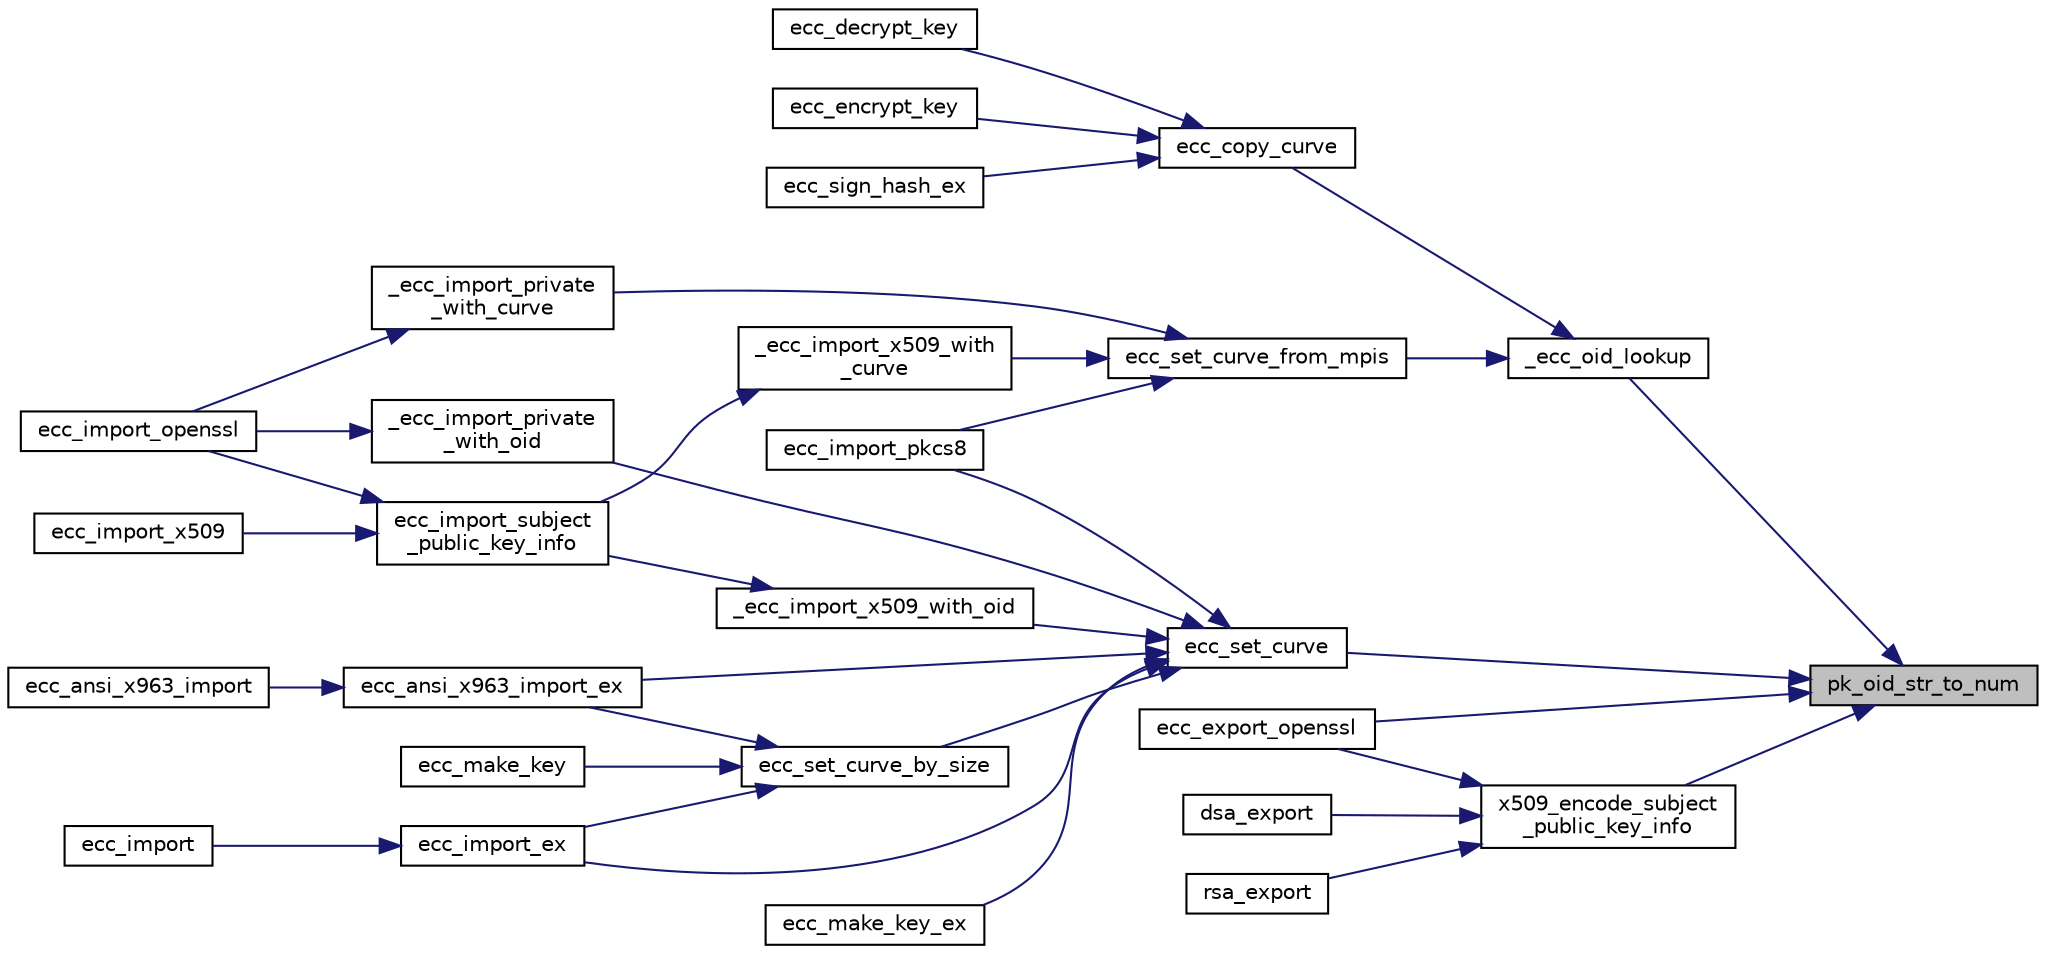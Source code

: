 digraph "pk_oid_str_to_num"
{
 // LATEX_PDF_SIZE
  edge [fontname="Helvetica",fontsize="10",labelfontname="Helvetica",labelfontsize="10"];
  node [fontname="Helvetica",fontsize="10",shape=record];
  rankdir="RL";
  Node1007 [label="pk_oid_str_to_num",height=0.2,width=0.4,color="black", fillcolor="grey75", style="filled", fontcolor="black",tooltip=" "];
  Node1007 -> Node1008 [dir="back",color="midnightblue",fontsize="10",style="solid"];
  Node1008 [label="_ecc_oid_lookup",height=0.2,width=0.4,color="black", fillcolor="white", style="filled",URL="$ecc__set__curve__internal_8c.html#a3d657756a1e38d4f275973a9a0f98fd1",tooltip=" "];
  Node1008 -> Node1009 [dir="back",color="midnightblue",fontsize="10",style="solid"];
  Node1009 [label="ecc_copy_curve",height=0.2,width=0.4,color="black", fillcolor="white", style="filled",URL="$ecc__set__curve__internal_8c.html#aa65ad9426232274db6f50ae2ba05a600",tooltip=" "];
  Node1009 -> Node1010 [dir="back",color="midnightblue",fontsize="10",style="solid"];
  Node1010 [label="ecc_decrypt_key",height=0.2,width=0.4,color="black", fillcolor="white", style="filled",URL="$ecc__decrypt__key_8c.html#adfbc21632ec24dad838fa0700154a57d",tooltip="Decrypt an ECC encrypted key."];
  Node1009 -> Node1011 [dir="back",color="midnightblue",fontsize="10",style="solid"];
  Node1011 [label="ecc_encrypt_key",height=0.2,width=0.4,color="black", fillcolor="white", style="filled",URL="$ecc__encrypt__key_8c.html#a16164f1e295b1c88e6b81a9ece26cd70",tooltip="Encrypt a symmetric key with ECC."];
  Node1009 -> Node1012 [dir="back",color="midnightblue",fontsize="10",style="solid"];
  Node1012 [label="ecc_sign_hash_ex",height=0.2,width=0.4,color="black", fillcolor="white", style="filled",URL="$ecc__sign__hash_8c.html#a96afaf55b03386145e3061fc42a9636b",tooltip="Sign a message digest."];
  Node1008 -> Node1013 [dir="back",color="midnightblue",fontsize="10",style="solid"];
  Node1013 [label="ecc_set_curve_from_mpis",height=0.2,width=0.4,color="black", fillcolor="white", style="filled",URL="$ecc__set__curve__internal_8c.html#a5058c67d67d65a00c30b08ee3c0149f1",tooltip=" "];
  Node1013 -> Node1014 [dir="back",color="midnightblue",fontsize="10",style="solid"];
  Node1014 [label="_ecc_import_private\l_with_curve",height=0.2,width=0.4,color="black", fillcolor="white", style="filled",URL="$ecc__import__openssl_8c.html#adcadf3f801ec6d9091ab3d7001e3295e",tooltip=" "];
  Node1014 -> Node1015 [dir="back",color="midnightblue",fontsize="10",style="solid"];
  Node1015 [label="ecc_import_openssl",height=0.2,width=0.4,color="black", fillcolor="white", style="filled",URL="$ecc__import__openssl_8c.html#a62e764a9d768652402f730abef32780a",tooltip=" "];
  Node1013 -> Node1016 [dir="back",color="midnightblue",fontsize="10",style="solid"];
  Node1016 [label="ecc_import_pkcs8",height=0.2,width=0.4,color="black", fillcolor="white", style="filled",URL="$ecc__import__pkcs8_8c.html#a0f0e747f119685eee3cc412f4480c52e",tooltip=" "];
  Node1013 -> Node1017 [dir="back",color="midnightblue",fontsize="10",style="solid"];
  Node1017 [label="_ecc_import_x509_with\l_curve",height=0.2,width=0.4,color="black", fillcolor="white", style="filled",URL="$ecc__import__x509_8c.html#adf48b3ba468c0324055e9413a82d39f5",tooltip=" "];
  Node1017 -> Node1018 [dir="back",color="midnightblue",fontsize="10",style="solid"];
  Node1018 [label="ecc_import_subject\l_public_key_info",height=0.2,width=0.4,color="black", fillcolor="white", style="filled",URL="$ecc__import__x509_8c.html#a6e24f3e6a3975c4d9e261a6031cab7b5",tooltip=" "];
  Node1018 -> Node1015 [dir="back",color="midnightblue",fontsize="10",style="solid"];
  Node1018 -> Node1019 [dir="back",color="midnightblue",fontsize="10",style="solid"];
  Node1019 [label="ecc_import_x509",height=0.2,width=0.4,color="black", fillcolor="white", style="filled",URL="$ecc__import__x509_8c.html#abd7477bc1144cdfd4f9e2da835eefbf6",tooltip="Import an ECC key from a X.509 certificate."];
  Node1007 -> Node1020 [dir="back",color="midnightblue",fontsize="10",style="solid"];
  Node1020 [label="ecc_export_openssl",height=0.2,width=0.4,color="black", fillcolor="white", style="filled",URL="$ecc__export__openssl_8c.html#ab5c65063bc8916dc0d87a77bdecbc626",tooltip="Export an ECC key as a binary packet."];
  Node1007 -> Node1021 [dir="back",color="midnightblue",fontsize="10",style="solid"];
  Node1021 [label="ecc_set_curve",height=0.2,width=0.4,color="black", fillcolor="white", style="filled",URL="$ecc__set__curve_8c.html#ae59e3d6f85b87d050df0ece7c6f5c661",tooltip=" "];
  Node1021 -> Node1022 [dir="back",color="midnightblue",fontsize="10",style="solid"];
  Node1022 [label="ecc_ansi_x963_import_ex",height=0.2,width=0.4,color="black", fillcolor="white", style="filled",URL="$ecc__ansi__x963__import_8c.html#a5fe5cc4b4d9072dbf3c4d2b6f7f26282",tooltip=" "];
  Node1022 -> Node1023 [dir="back",color="midnightblue",fontsize="10",style="solid"];
  Node1023 [label="ecc_ansi_x963_import",height=0.2,width=0.4,color="black", fillcolor="white", style="filled",URL="$ecc__ansi__x963__import_8c.html#a83af689aa24cc4abd654f877084e23d5",tooltip="Import an ANSI X9.63 format public key."];
  Node1021 -> Node1024 [dir="back",color="midnightblue",fontsize="10",style="solid"];
  Node1024 [label="ecc_import_ex",height=0.2,width=0.4,color="black", fillcolor="white", style="filled",URL="$ecc__import_8c.html#ab9bceabc3a4d16f6b714325ac383e024",tooltip="Import an ECC key from a binary packet, using user supplied domain params rather than one of the NIST..."];
  Node1024 -> Node1025 [dir="back",color="midnightblue",fontsize="10",style="solid"];
  Node1025 [label="ecc_import",height=0.2,width=0.4,color="black", fillcolor="white", style="filled",URL="$ecc__import_8c.html#aa2f73e9fe5de2132d2716638e2ff7ca8",tooltip="Import an ECC key from a binary packet."];
  Node1021 -> Node1026 [dir="back",color="midnightblue",fontsize="10",style="solid"];
  Node1026 [label="_ecc_import_private\l_with_oid",height=0.2,width=0.4,color="black", fillcolor="white", style="filled",URL="$ecc__import__openssl_8c.html#a575520694cdd251fbe84b186a1d3d102",tooltip=" "];
  Node1026 -> Node1015 [dir="back",color="midnightblue",fontsize="10",style="solid"];
  Node1021 -> Node1016 [dir="back",color="midnightblue",fontsize="10",style="solid"];
  Node1021 -> Node1027 [dir="back",color="midnightblue",fontsize="10",style="solid"];
  Node1027 [label="_ecc_import_x509_with_oid",height=0.2,width=0.4,color="black", fillcolor="white", style="filled",URL="$ecc__import__x509_8c.html#a95f6b54b054138d6b43afc3876908bad",tooltip=" "];
  Node1027 -> Node1018 [dir="back",color="midnightblue",fontsize="10",style="solid"];
  Node1021 -> Node1028 [dir="back",color="midnightblue",fontsize="10",style="solid"];
  Node1028 [label="ecc_make_key_ex",height=0.2,width=0.4,color="black", fillcolor="white", style="filled",URL="$ecc__make__key_8c.html#aa162146ab36462700056738f96b2dfcb",tooltip=" "];
  Node1021 -> Node1029 [dir="back",color="midnightblue",fontsize="10",style="solid"];
  Node1029 [label="ecc_set_curve_by_size",height=0.2,width=0.4,color="black", fillcolor="white", style="filled",URL="$ecc__set__curve_8c.html#ae380263c82c1fe0cde8dc08e89f7940c",tooltip=" "];
  Node1029 -> Node1022 [dir="back",color="midnightblue",fontsize="10",style="solid"];
  Node1029 -> Node1024 [dir="back",color="midnightblue",fontsize="10",style="solid"];
  Node1029 -> Node1030 [dir="back",color="midnightblue",fontsize="10",style="solid"];
  Node1030 [label="ecc_make_key",height=0.2,width=0.4,color="black", fillcolor="white", style="filled",URL="$ecc__make__key_8c.html#a7a315bba6da1275feab6ca1c5a16e87a",tooltip="Make a new ECC key."];
  Node1007 -> Node1031 [dir="back",color="midnightblue",fontsize="10",style="solid"];
  Node1031 [label="x509_encode_subject\l_public_key_info",height=0.2,width=0.4,color="black", fillcolor="white", style="filled",URL="$x509__encode__subject__public__key__info_8c.html#a69644f00dd0825d15c8c799c46ef6ece",tooltip="Encode a SubjectPublicKeyInfo."];
  Node1031 -> Node1032 [dir="back",color="midnightblue",fontsize="10",style="solid"];
  Node1032 [label="dsa_export",height=0.2,width=0.4,color="black", fillcolor="white", style="filled",URL="$dsa__export_8c.html#a96a11be728dca36ee58330749ec058e2",tooltip="Export a DSA key to a binary packet."];
  Node1031 -> Node1020 [dir="back",color="midnightblue",fontsize="10",style="solid"];
  Node1031 -> Node1033 [dir="back",color="midnightblue",fontsize="10",style="solid"];
  Node1033 [label="rsa_export",height=0.2,width=0.4,color="black", fillcolor="white", style="filled",URL="$rsa__export_8c.html#ab097894ad63ca98064d5be945b5efc6d",tooltip="This will export either an RSAPublicKey or RSAPrivateKey [defined in PKCS #1 v2.1]."];
}
